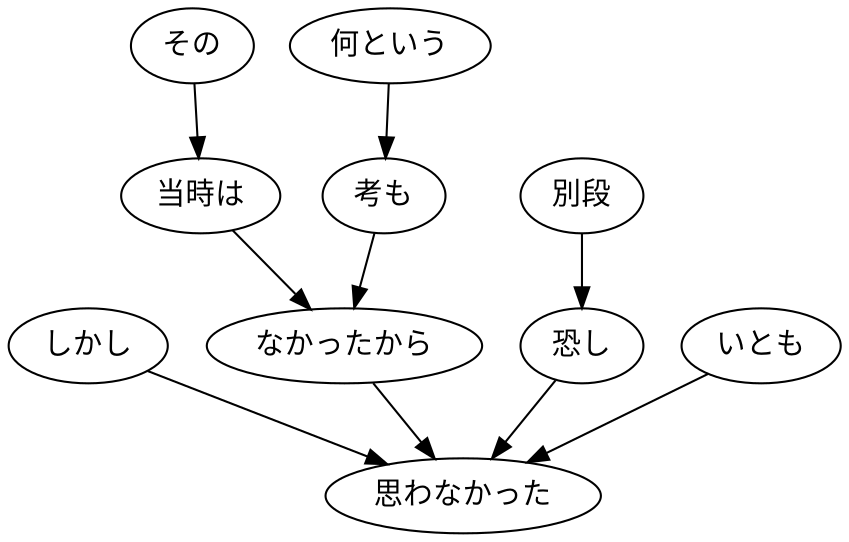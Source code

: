 digraph graphname {
node [fontname="IPAexGothic"];
"しかし" -> "思わなかった";
"その" -> "当時は";
"当時は" -> "なかったから";
"何という" -> "考も";
"考も" -> "なかったから";
"なかったから" -> "思わなかった";
"別段" -> "恐し";
"恐し" -> "思わなかった";
"いとも" -> "思わなかった";
}
